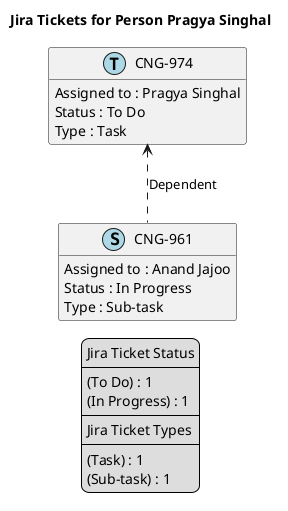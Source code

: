 @startuml
'https://plantuml.com/class-diagram

' GENERATE CLASS DIAGRAM ===========
' Generated at    : Thu Apr 18 11:50:48 CEST 2024

title Jira Tickets for Person Pragya Singhal
hide empty members

legend
Jira Ticket Status
----
(To Do) : 1
(In Progress) : 1
----
Jira Ticket Types
----
(Task) : 1
(Sub-task) : 1
end legend


' Tickets =======
class "CNG-961" << (S,lightblue) >> {
  Assigned to : Anand Jajoo
  Status : In Progress
  Type : Sub-task
}

class "CNG-974" << (T,lightblue) >> {
  Assigned to : Pragya Singhal
  Status : To Do
  Type : Task
}



' Links =======
"CNG-974" <.. "CNG-961" : Dependent


@enduml
